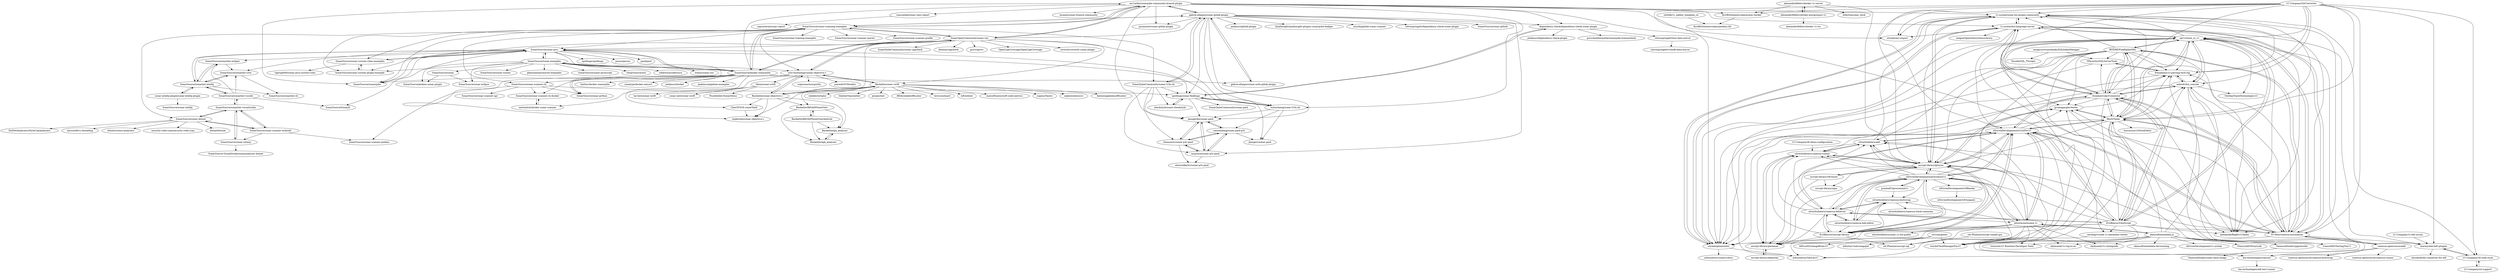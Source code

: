 digraph G {
"mc1arke/sonarqube-community-branch-plugin" -> "gabrie-allaigre/sonar-gitlab-plugin"
"mc1arke/sonarqube-community-branch-plugin" -> "javamachr/sonar-gitlab-plugin"
"mc1arke/sonarqube-community-branch-plugin" -> "SonarOpenCommunity/sonar-cxx"
"mc1arke/sonarqube-community-branch-plugin" -> "msanez/sonar-branch-community"
"mc1arke/sonarqube-community-branch-plugin" -> "dependency-check/dependency-check-sonar-plugin"
"mc1arke/sonarqube-community-branch-plugin" -> "cnescatlab/sonar-cnes-report"
"mc1arke/sonarqube-community-branch-plugin" -> "1c-syntax/sonar-bsl-plugin-community"
"mc1arke/sonarqube-community-branch-plugin" -> "SonarSource/sonarqube" ["e"=1]
"mc1arke/sonarqube-community-branch-plugin" -> "1c-syntax/bsl-language-server"
"mc1arke/sonarqube-community-branch-plugin" -> "otymko/acc-export"
"mc1arke/sonarqube-community-branch-plugin" -> "firstBitSemenovskaya/onec-docker"
"mc1arke/sonarqube-community-branch-plugin" -> "zerobig/vscode-1c-metadata-viewer"
"mc1arke/sonarqube-community-branch-plugin" -> "xuhuisheng/sonar-l10n-zh"
"mc1arke/sonarqube-community-branch-plugin" -> "jensgerdes/sonar-pmd"
"mc1arke/sonarqube-community-branch-plugin" -> "SonarSource/sonar-scanning-examples"
"SonarSource/sonar-dotnet" -> "SonarSource/sonar-scanner-msbuild"
"SonarSource/sonar-dotnet" -> "dotnet/roslyn-analyzers" ["e"=1]
"SonarSource/sonar-dotnet" -> "SonarSource/sonarlint-visualstudio"
"SonarSource/sonar-dotnet" -> "security-code-scan/security-code-scan" ["e"=1]
"SonarSource/sonar-dotnet" -> "dotnet/format" ["e"=1]
"SonarSource/sonar-dotnet" -> "DotNetAnalyzers/StyleCopAnalyzers" ["e"=1]
"SonarSource/sonar-dotnet" -> "microsoft/vs-threading" ["e"=1]
"SonarSource/sonar-java" -> "SonarSource/sonar-custom-rules-examples"
"SonarSource/sonar-java" -> "SonarSource/sonarqube" ["e"=1]
"SonarSource/sonar-java" -> "SonarSource/sonarlint-eclipse"
"SonarSource/sonar-java" -> "SonarSource/sonar-custom-plugin-example"
"SonarSource/sonar-java" -> "SonarSource/sonar-python"
"SonarSource/sonar-java" -> "SonarSource/sonarlint-core"
"SonarSource/sonar-java" -> "SonarSource/sonarlint-intellij"
"SonarSource/sonar-java" -> "spotbugs/sonar-findbugs"
"SonarSource/sonar-java" -> "SonarSource/sonar-examples"
"SonarSource/sonar-java" -> "spotbugs/spotbugs" ["e"=1]
"SonarSource/sonar-java" -> "SonarSource/SonarJS" ["e"=1]
"SonarSource/sonar-java" -> "jacoco/jacoco" ["e"=1]
"SonarSource/sonar-java" -> "xuhuisheng/sonar-l10n-zh"
"SonarSource/sonar-java" -> "pmd/pmd" ["e"=1]
"SonarSource/sonar-java" -> "SonarSource/docker-sonarqube"
"SonarSource/sonar-scanning-examples" -> "SonarSource/sonar-custom-plugin-example"
"SonarSource/sonar-scanning-examples" -> "SonarSource/docker-sonarqube"
"SonarSource/sonar-scanning-examples" -> "SonarSource/sonar-custom-rules-examples"
"SonarSource/sonar-scanning-examples" -> "SonarSource/sonar-java"
"SonarSource/sonar-scanning-examples" -> "SonarSource/sonarqube" ["e"=1]
"SonarSource/sonar-scanning-examples" -> "SonarQubeCommunity/sonar-l10n-zh"
"SonarSource/sonar-scanning-examples" -> "SonarSource/sonar-training-examples"
"SonarSource/sonar-scanning-examples" -> "SonarOpenCommunity/sonar-cxx"
"SonarSource/sonar-scanning-examples" -> "gabrie-allaigre/sonar-gitlab-plugin"
"SonarSource/sonar-scanning-examples" -> "mc1arke/sonarqube-community-branch-plugin"
"SonarSource/sonar-scanning-examples" -> "SonarSource/sonar-scanner-cli"
"SonarSource/sonar-scanning-examples" -> "octo-technology/sonar-objective-c"
"SonarSource/sonar-scanning-examples" -> "SonarSource/sonar-dotnet"
"SonarSource/sonar-scanning-examples" -> "SonarSource/sonar-scanner-maven"
"SonarSource/sonar-scanning-examples" -> "SonarSource/sonar-scanner-gradle"
"spotbugs/sonar-findbugs" -> "checkstyle/sonar-checkstyle"
"spotbugs/sonar-findbugs" -> "jborgers/sonar-pmd"
"spotbugs/sonar-findbugs" -> "jensgerdes/sonar-pmd"
"spotbugs/sonar-findbugs" -> "dependency-check/dependency-check-sonar-plugin"
"spotbugs/sonar-findbugs" -> "xuhuisheng/sonar-l10n-zh"
"spotbugs/sonar-findbugs" -> "SonarQubeCommunity/sonar-pmd"
"xuhuisheng/sonar-l10n-zh" -> "spotbugs/sonar-findbugs"
"xuhuisheng/sonar-l10n-zh" -> "caowenliang/sonar-pmd-p3c"
"xuhuisheng/sonar-l10n-zh" -> "jborgers/sonar-pmd"
"xuhuisheng/sonar-l10n-zh" -> "jensgerdes/sonar-pmd"
"Backelite/sonar-swift" -> "Backelite/sonar-objective-c"
"Backelite/sonar-swift" -> "octo-technology/sonar-objective-c"
"Backelite/sonar-swift" -> "sleekbyte/tailor" ["e"=1]
"Backelite/sonar-swift" -> "SlatherOrg/slather" ["e"=1]
"Backelite/sonar-swift" -> "mjdetullio/sonar-objective-c"
"Backelite/sonar-swift" -> "Backelite/BkVASPhoneView"
"Backelite/sonar-swift" -> "plu/pxctest" ["e"=1]
"Backelite/sonar-swift" -> "IBDecodable/IBLinter" ["e"=1]
"Backelite/sonar-swift" -> "terryyin/lizard" ["e"=1]
"Backelite/sonar-swift" -> "lyft/xiblint" ["e"=1]
"Backelite/sonar-swift" -> "matsoftware/swift-code-metrics" ["e"=1]
"Backelite/sonar-swift" -> "yopeso/Taylor" ["e"=1]
"Backelite/sonar-swift" -> "nakiostudio/xcov" ["e"=1]
"Backelite/sonar-swift" -> "kateinoigakukun/IBLinter" ["e"=1]
"SonarSource/docker-sonarqube" -> "SonarSource/sonarqube" ["e"=1]
"SonarSource/docker-sonarqube" -> "SonarSource/sonar-scanning-examples"
"SonarSource/docker-sonarqube" -> "harbur/docker-sonarqube"
"SonarSource/docker-sonarqube" -> "SonarSource/sonar-examples"
"SonarSource/docker-sonarqube" -> "SonarSource/sonar-scanner-cli"
"SonarSource/docker-sonarqube" -> "SonarSource/sonar-java"
"SonarSource/docker-sonarqube" -> "sonatype/docker-nexus3" ["e"=1]
"SonarSource/docker-sonarqube" -> "SonarSource/sonar-python"
"SonarSource/docker-sonarqube" -> "newtmitch/docker-sonar-scanner"
"SonarSource/docker-sonarqube" -> "jenkinsci/docker" ["e"=1]
"SonarSource/docker-sonarqube" -> "SonarOpenCommunity/sonar-cxx"
"SonarSource/docker-sonarqube" -> "jenkinsci/pipeline-examples" ["e"=1]
"SonarSource/docker-sonarqube" -> "SonarSource/sonar-scanner-cli-docker"
"SonarSource/docker-sonarqube" -> "mc1arke/sonarqube-community-branch-plugin"
"SonarSource/docker-sonarqube" -> "gabrie-allaigre/sonar-auth-gitlab-plugin"
"cpr1c/tools_ui_1c" -> "vbondarevsky/Connector"
"cpr1c/tools_ui_1c" -> "salexdv/bsl_console"
"cpr1c/tools_ui_1c" -> "otymko/phoenixbsl"
"cpr1c/tools_ui_1c" -> "BlizD/Tasks"
"cpr1c/tools_ui_1c" -> "Pr-Mex/vanessa-automation"
"cpr1c/tools_ui_1c" -> "Polyplastic/1c-parsing-tech-log"
"cpr1c/tools_ui_1c" -> "alexkmbk/RegEx1CAddin"
"cpr1c/tools_ui_1c" -> "1c-syntax/sonar-bsl-plugin-community"
"cpr1c/tools_ui_1c" -> "EvilBeaver/OneScript"
"cpr1c/tools_ui_1c" -> "1c-syntax/bsl-language-server"
"cpr1c/tools_ui_1c" -> "Oxotka/StackTechnologies1C"
"cpr1c/tools_ui_1c" -> "arkuznetsov/SerLib1C"
"cpr1c/tools_ui_1c" -> "marmyshev/edt-plugins"
"cpr1c/tools_ui_1c" -> "BITERP/PinkRabbitMQ"
"cpr1c/tools_ui_1c" -> "wizi4d/TaskManagerFor1C"
"SonarSource/sonar-custom-plugin-example" -> "SonarSource/sonar-custom-rules-examples"
"SonarSource/sonar-custom-rules-examples" -> "SonarSource/sonar-custom-plugin-example"
"SonarSource/sonar-custom-rules-examples" -> "tigerge000/sonar-java-custom-rules"
"SonarSource/sonar-custom-rules-examples" -> "SonarSource/sonar-java"
"stevespringett/nist-data-mirror" -> "stevespringett/vulndb-data-mirror"
"cnescatlab/sonar-cnes-report" -> "soprasteria/sonar-report"
"alexanderfefelov/docker-1c-server" -> "alexanderfefelov/docker-postgrespro-1c"
"alexanderfefelov/docker-1c-server" -> "Infactum/onec_dock"
"alexanderfefelov/docker-1c-server" -> "oscript-library/gitsync"
"alexanderfefelov/docker-1c-server" -> "firstBitSemenovskaya/onec-docker"
"octo-technology/sonar-objective-c" -> "Backelite/sonar-objective-c"
"octo-technology/sonar-objective-c" -> "Backelite/sonar-swift"
"octo-technology/sonar-objective-c" -> "mjdetullio/sonar-objective-c"
"octo-technology/sonar-objective-c" -> "supermarin/xcpretty" ["e"=1]
"octo-technology/sonar-objective-c" -> "Idean/sonar-swift"
"octo-technology/sonar-objective-c" -> "jonreid/OCMockito" ["e"=1]
"octo-technology/sonar-objective-c" -> "ChenTF/iOS-sonarShell"
"octo-technology/sonar-objective-c" -> "SonarOpenCommunity/sonar-cxx"
"oscript-library/packman" -> "oscript-library/deployka"
"oscript-library/packman" -> "silverbulleters/vanessa-runner"
"silverbulleters/vanessa-behavior" -> "silverbulleters/vanessa-bdd-editor"
"silverbulleters/vanessa-behavior" -> "silverbulleters/vanessa-bootstrap"
"silverbulleters/vanessa-behavior" -> "xDrivenDevelopment/precommit1c"
"silverbulleters/vanessa-behavior" -> "xDrivenDevelopment/xUnitFor1C"
"silverbulleters/vanessa-behavior" -> "EvilBeaver/oscript-library"
"silverbulleters/vanessa-behavior" -> "oscript-library/gitsync"
"silverbulleters/vanessa-behavior" -> "silverbulleters/vanessa-runner"
"silverbulleters/vanessa-behavior" -> "allustin/awesome-1c"
"silverbulleters/vanessa-behavior" -> "EvilBeaver/OneScript"
"silverbulleters/vanessa-behavior" -> "silverbulleters/add"
"silverbulleters/vanessa-behavior" -> "oscript-library/packman"
"SonarOpenCommunity/sonar-cxx" -> "SonarQubeCommunity/sonar-cppcheck"
"SonarOpenCommunity/sonar-cxx" -> "mc1arke/sonarqube-community-branch-plugin"
"SonarOpenCommunity/sonar-cxx" -> "octo-technology/sonar-objective-c"
"SonarOpenCommunity/sonar-cxx" -> "danmar/cppcheck" ["e"=1]
"SonarOpenCommunity/sonar-cxx" -> "gcovr/gcovr" ["e"=1]
"SonarOpenCommunity/sonar-cxx" -> "OpenCppCoverage/OpenCppCoverage" ["e"=1]
"SonarOpenCommunity/sonar-cxx" -> "SonarSource/sonarqube" ["e"=1]
"SonarOpenCommunity/sonar-cxx" -> "xuhuisheng/sonar-l10n-zh"
"SonarOpenCommunity/sonar-cxx" -> "SonarSource/sonar-scanning-examples"
"SonarOpenCommunity/sonar-cxx" -> "Backelite/sonar-swift"
"SonarOpenCommunity/sonar-cxx" -> "Backelite/sonar-objective-c"
"SonarOpenCommunity/sonar-cxx" -> "SonarSource/docker-sonarqube"
"SonarOpenCommunity/sonar-cxx" -> "gabrie-allaigre/sonar-gitlab-plugin"
"SonarOpenCommunity/sonar-cxx" -> "coverity/coverity-sonar-plugin"
"SonarOpenCommunity/sonar-cxx" -> "SonarSource/sonar-java"
"EvilBeaver/OneScript" -> "oscript-library/gitsync"
"EvilBeaver/OneScript" -> "cpr1c/tools_ui_1c"
"EvilBeaver/OneScript" -> "xDrivenDevelopment/xUnitFor1C"
"EvilBeaver/OneScript" -> "EvilBeaver/oscript-library"
"EvilBeaver/OneScript" -> "vbondarevsky/Connector"
"EvilBeaver/OneScript" -> "silverbulleters/vanessa-behavior"
"EvilBeaver/OneScript" -> "1c-syntax/bsl-language-server"
"EvilBeaver/OneScript" -> "BlizD/Tasks"
"EvilBeaver/OneScript" -> "zerobig/vscode-1c-metadata-viewer"
"EvilBeaver/OneScript" -> "otymko/phoenixbsl"
"EvilBeaver/OneScript" -> "xDrivenDevelopment/precommit1c"
"EvilBeaver/OneScript" -> "salexdv/bsl_console"
"EvilBeaver/OneScript" -> "alexkmbk/RegEx1CAddin"
"EvilBeaver/OneScript" -> "Pr-Mex/vanessa-automation"
"EvilBeaver/OneScript" -> "bia-technologies/yaxunit"
"EvilBeaver/oscript-library" -> "silverbulleters/vanessa-runner"
"EvilBeaver/oscript-library" -> "silverbulleters/vanessa-behavior"
"EvilBeaver/oscript-library" -> "ret-Phoenix/oscript-sql"
"EvilBeaver/oscript-library" -> "silverbulleters/vanessa-bootstrap"
"EvilBeaver/oscript-library" -> "xDrivenDevelopment/precommit1c"
"EvilBeaver/oscript-library" -> "oscript-library/packman"
"EvilBeaver/oscript-library" -> "xDrivenDevelopment/xUnitFor1C"
"EvilBeaver/oscript-library" -> "oscript-library/gitsync"
"silverbulleters/vanessa-bdd-editor" -> "silverbulleters/vanessa-behavior"
"silverbulleters/vanessa-bdd-editor" -> "silverbulleters/vanessa-bootstrap"
"silverbulleters/vanessa-bdd-editor" -> "xDrivenDevelopment/precommit1c"
"silverbulleters/vanessa-bdd-editor" -> "EvilBeaver/oscript-library"
"silverbulleters/vanessa-bootstrap" -> "silverbulleters/vanessa-behavior"
"silverbulleters/vanessa-bootstrap" -> "silverbulleters/vanessa-bdd-editor"
"silverbulleters/vanessa-bootstrap" -> "silverbulleters/vanessa-stack-commons"
"newtmitch/docker-sonar-scanner" -> "SonarSource/sonar-scanner-cli-docker"
"jensgerdes/sonar-pmd" -> "mrprince/sonar-p3c-pmd"
"jensgerdes/sonar-pmd" -> "caowenliang/sonar-pmd-p3c"
"jensgerdes/sonar-pmd" -> "rhinoceros/sonar-p3c-pmd"
"mrprince/sonar-p3c-pmd" -> "rhinoceros/sonar-p3c-pmd"
"mrprince/sonar-p3c-pmd" -> "caowenliang/sonar-pmd-p3c"
"mrprince/sonar-p3c-pmd" -> "jensgerdes/sonar-pmd"
"mrprince/sonar-p3c-pmd" -> "slowwalkerlcr/sonar-p3c-pmd"
"rhinoceros/sonar-p3c-pmd" -> "slowwalkerlcr/sonar-p3c-pmd"
"rhinoceros/sonar-p3c-pmd" -> "mrprince/sonar-p3c-pmd"
"rhinoceros/sonar-p3c-pmd" -> "caowenliang/sonar-pmd-p3c"
"rhinoceros/sonar-p3c-pmd" -> "jensgerdes/sonar-pmd"
"VanessaDockers/pgsteroids" -> "VanessaDockers/onec-base-image"
"covrom/gonec" -> "wizi4d/TaskManagerFor1C"
"covrom/gonec" -> "bf0rce/ExchangeRules1C"
"covrom/gonec" -> "arkuznetsov/SerLib1C"
"covrom/gonec" -> "infostart-hub/snegopat"
"vbondarevsky/Connector" -> "cpr1c/tools_ui_1c"
"vbondarevsky/Connector" -> "salexdv/bsl_console"
"vbondarevsky/Connector" -> "otymko/phoenixbsl"
"vbondarevsky/Connector" -> "BITERP/PinkRabbitMQ"
"vbondarevsky/Connector" -> "Pr-Mex/vanessa-automation"
"vbondarevsky/Connector" -> "BlizD/Tasks"
"vbondarevsky/Connector" -> "Polyplastic/1c-parsing-tech-log"
"vbondarevsky/Connector" -> "alexkmbk/RegEx1CAddin"
"vbondarevsky/Connector" -> "1c-syntax/bsl-language-server"
"vbondarevsky/Connector" -> "grumagargler/tester"
"vbondarevsky/Connector" -> "wizi4d/TaskManagerFor1C"
"vbondarevsky/Connector" -> "1c-syntax/sonar-bsl-plugin-community"
"vbondarevsky/Connector" -> "YPermitin/SQLServerTools"
"vbondarevsky/Connector" -> "xDrivenDevelopment/xUnitFor1C"
"vbondarevsky/Connector" -> "EvilBeaver/OneScript"
"SonarSource/sonarlint-visualstudio" -> "SonarSource/sonarlint-vscode"
"SonarSource/sonarlint-visualstudio" -> "SonarSource/sonar-csharp"
"SonarSource/sonarlint-visualstudio" -> "SonarSource/sonar-scanner-msbuild"
"SonarSource/sonarlint-visualstudio" -> "SonarSource/sonar-dotnet"
"1C-Company/dt-demo-configuration" -> "silverbulleters/vanessa-runner"
"YPermitin/SQLServerTools" -> "Polyplastic/1c-parsing-tech-log"
"YPermitin/SQLServerTools" -> "otymko/phoenixbsl"
"BlizD/Tasks" -> "cpr1c/tools_ui_1c"
"BlizD/Tasks" -> "vbondarevsky/Connector"
"BlizD/Tasks" -> "wizi4d/TaskManagerFor1C"
"BlizD/Tasks" -> "grumagargler/tester"
"BlizD/Tasks" -> "Polyplastic/1c-parsing-tech-log"
"BlizD/Tasks" -> "BITERP/PinkRabbitMQ"
"BlizD/Tasks" -> "Pr-Mex/vanessa-automation"
"BlizD/Tasks" -> "otymko/phoenixbsl"
"BlizD/Tasks" -> "alexkmbk/RegEx1CAddin"
"BlizD/Tasks" -> "salexdv/bsl_console"
"BlizD/Tasks" -> "oscript-library/gitsync"
"BlizD/Tasks" -> "xDrivenDevelopment/xUnitFor1C"
"BlizD/Tasks" -> "EvilBeaver/OneScript"
"BlizD/Tasks" -> "huxuxuya/1cFormEditor"
"BlizD/Tasks" -> "1c-syntax/sonar-bsl-plugin-community"
"Pr-Mex/vanessa-automation" -> "cpr1c/tools_ui_1c"
"Pr-Mex/vanessa-automation" -> "vbondarevsky/Connector"
"Pr-Mex/vanessa-automation" -> "1c-syntax/bsl-language-server"
"Pr-Mex/vanessa-automation" -> "oscript-library/gitsync"
"Pr-Mex/vanessa-automation" -> "otymko/phoenixbsl"
"Pr-Mex/vanessa-automation" -> "1c-syntax/sonar-bsl-plugin-community"
"Pr-Mex/vanessa-automation" -> "salexdv/bsl_console"
"Pr-Mex/vanessa-automation" -> "silverbulleters/add"
"Pr-Mex/vanessa-automation" -> "Polyplastic/1c-parsing-tech-log"
"Pr-Mex/vanessa-automation" -> "BITERP/PinkRabbitMQ"
"Pr-Mex/vanessa-automation" -> "BlizD/Tasks"
"Pr-Mex/vanessa-automation" -> "xDrivenDevelopment/xUnitFor1C"
"Pr-Mex/vanessa-automation" -> "marmyshev/edt-plugins"
"Pr-Mex/vanessa-automation" -> "grumagargler/tester"
"Pr-Mex/vanessa-automation" -> "vanessa-opensource/add"
"1C-Company/1c-edt-issues" -> "marmyshev/edt-plugins"
"allustin/awesome-1c" -> "silverbulleters/vanessa-runner"
"allustin/awesome-1c" -> "tormozit/1C-Runtime-Developer-Tools"
"allustin/awesome-1c" -> "xDrivenDevelopment/xUnitFor1C"
"allustin/awesome-1c" -> "ret-Phoenix/oscript-sql"
"allustin/awesome-1c" -> "wizi4d/TaskManagerFor1C"
"allustin/awesome-1c" -> "skyksandr/1c-log-to-es"
"allustin/awesome-1c" -> "EvilBeaver/oscript-library"
"allustin/awesome-1c" -> "skyksandr/1c-styleguide"
"allustin/awesome-1c" -> "oscript-library/gitsync"
"allustin/awesome-1c" -> "silverbulleters/sonar-1c-bsl-public"
"allustin/awesome-1c" -> "oscript-library/packman"
"allustin/awesome-1c" -> "silverbulleters/add"
"allustin/awesome-1c" -> "oknosoft/metadata.js"
"allustin/awesome-1c" -> "silverbulleters/vanessa-bootstrap"
"allustin/awesome-1c" -> "xDrivenDevelopment/precommit1c"
"silverbulleters/vanessa-runner" -> "oscript-library/packman"
"silverbulleters/vanessa-runner" -> "silverbulleters/add"
"silverbulleters/vanessa-runner" -> "oscript-library/gitsync"
"gabrie-allaigre/sonar-gitlab-plugin" -> "gabrie-allaigre/sonar-auth-gitlab-plugin"
"gabrie-allaigre/sonar-gitlab-plugin" -> "mc1arke/sonarqube-community-branch-plugin"
"gabrie-allaigre/sonar-gitlab-plugin" -> "javamachr/sonar-gitlab-plugin"
"gabrie-allaigre/sonar-gitlab-plugin" -> "SonarQubeCommunity/sonar-l10n-zh"
"gabrie-allaigre/sonar-gitlab-plugin" -> "jenkinsci/gitlab-plugin" ["e"=1]
"gabrie-allaigre/sonar-gitlab-plugin" -> "mrprince/sonar-p3c-pmd"
"gabrie-allaigre/sonar-gitlab-plugin" -> "QualInsight/qualinsight-plugins-sonarqube-badges"
"gabrie-allaigre/sonar-gitlab-plugin" -> "jensgerdes/sonar-pmd"
"gabrie-allaigre/sonar-gitlab-plugin" -> "ciricihq/gitlab-sonar-scanner"
"gabrie-allaigre/sonar-gitlab-plugin" -> "spotbugs/sonar-findbugs"
"gabrie-allaigre/sonar-gitlab-plugin" -> "dependency-check/dependency-check-sonar-plugin"
"gabrie-allaigre/sonar-gitlab-plugin" -> "xuhuisheng/sonar-l10n-zh"
"gabrie-allaigre/sonar-gitlab-plugin" -> "SonarSource/sonar-scanning-examples"
"gabrie-allaigre/sonar-gitlab-plugin" -> "stevespringett/dependency-check-sonar-plugin"
"gabrie-allaigre/sonar-gitlab-plugin" -> "SonarSource/sonar-github"
"pumbaEO/precommit1c" -> "silverbulleters/vanessa-bootstrap"
"pumbaEO/precommit1c" -> "xDrivenDevelopment/precommit1c"
"xDrivenDevelopment/precommit1c" -> "xDrivenDevelopment/xUnitFor1C"
"xDrivenDevelopment/precommit1c" -> "silverbulleters/vanessa-behavior"
"xDrivenDevelopment/precommit1c" -> "oscript-library/gitsync"
"xDrivenDevelopment/precommit1c" -> "silverbulleters/vanessa-bdd-editor"
"xDrivenDevelopment/precommit1c" -> "EvilBeaver/oscript-library"
"xDrivenDevelopment/precommit1c" -> "silverbulleters/vanessa-bootstrap"
"xDrivenDevelopment/precommit1c" -> "silverbulleters/vanessa-runner"
"xDrivenDevelopment/precommit1c" -> "pumbaEO/precommit1c"
"xDrivenDevelopment/precommit1c" -> "silverbulleters/add"
"xDrivenDevelopment/precommit1c" -> "grumagargler/tester"
"xDrivenDevelopment/precommit1c" -> "allustin/awesome-1c"
"xDrivenDevelopment/precommit1c" -> "xDrivenDevelopment/v8Reader"
"xDrivenDevelopment/precommit1c" -> "oscript-library/packman"
"xDrivenDevelopment/precommit1c" -> "wizi4d/TaskManagerFor1C"
"1c-syntax/sonar-bsl-plugin-community" -> "1c-syntax/bsl-language-server"
"1c-syntax/sonar-bsl-plugin-community" -> "otymko/phoenixbsl"
"1c-syntax/sonar-bsl-plugin-community" -> "otymko/acc-export"
"1c-syntax/sonar-bsl-plugin-community" -> "oscript-library/gitsync"
"1c-syntax/sonar-bsl-plugin-community" -> "alexkmbk/RegEx1CAddin"
"1c-syntax/sonar-bsl-plugin-community" -> "Polyplastic/1c-parsing-tech-log"
"1c-syntax/sonar-bsl-plugin-community" -> "1C-Company/v8-code-style"
"firstBitSemenovskaya/onec-docker" -> "firstBitSemenovskaya/jenkins-lib"
"otymko/phoenixbsl" -> "arkuznetsov/some1cdocs"
"otymko/phoenixbsl" -> "1c-syntax/bsl-language-server"
"otymko/phoenixbsl" -> "1c-syntax/sonar-bsl-plugin-community"
"otymko/phoenixbsl" -> "arkuznetsov/SerLib1C"
"zerobig/vscode-1c-metadata-viewer" -> "bia-technologies/yaxunit"
"BITERP/PinkRabbitMQ" -> "vbondarevsky/Connector"
"BITERP/PinkRabbitMQ" -> "alexkmbk/RegEx1CAddin"
"BITERP/PinkRabbitMQ" -> "arkuznetsov/SerLib1C"
"BITERP/PinkRabbitMQ" -> "Polyplastic/1c-parsing-tech-log"
"BITERP/PinkRabbitMQ" -> "otymko/phoenixbsl"
"BITERP/PinkRabbitMQ" -> "Pr-Mex/vanessa-automation"
"BITERP/PinkRabbitMQ" -> "1c-syntax/sonar-bsl-plugin-community"
"BITERP/PinkRabbitMQ" -> "wizi4d/TaskManagerFor1C"
"BITERP/PinkRabbitMQ" -> "YPermitin/SQLServerTools"
"BITERP/PinkRabbitMQ" -> "oscript-library/gitsync"
"BITERP/PinkRabbitMQ" -> "BlizD/Tasks"
"BITERP/PinkRabbitMQ" -> "silverbulleters/add"
"BITERP/PinkRabbitMQ" -> "cpr1c/tools_ui_1c"
"BITERP/PinkRabbitMQ" -> "salexdv/bsl_console"
"BITERP/PinkRabbitMQ" -> "grumagargler/tester"
"Polyplastic/1c-parsing-tech-log" -> "YPermitin/SQLServerTools"
"Polyplastic/1c-parsing-tech-log" -> "salexdv/bsl_console"
"Polyplastic/1c-parsing-tech-log" -> "otymko/phoenixbsl"
"oscript-library/gitsync" -> "silverbulleters/vanessa-runner"
"oscript-library/gitsync" -> "xDrivenDevelopment/precommit1c"
"oscript-library/gitsync" -> "oscript-library/v8runner"
"oscript-library/gitsync" -> "silverbulleters/add"
"oscript-library/gitsync" -> "oscript-library/packman"
"oscript-library/gitsync" -> "xDrivenDevelopment/xUnitFor1C"
"oscript-library/gitsync" -> "1c-syntax/sonar-bsl-plugin-community"
"oscript-library/gitsync" -> "grumagargler/tester"
"oscript-library/gitsync" -> "EvilBeaver/oscript-library"
"oscript-library/gitsync" -> "oscript-library/opm"
"xDrivenDevelopment/xUnitFor1C" -> "xDrivenDevelopment/precommit1c"
"xDrivenDevelopment/xUnitFor1C" -> "oscript-library/gitsync"
"xDrivenDevelopment/xUnitFor1C" -> "silverbulleters/vanessa-behavior"
"xDrivenDevelopment/xUnitFor1C" -> "allustin/awesome-1c"
"xDrivenDevelopment/xUnitFor1C" -> "EvilBeaver/oscript-library"
"xDrivenDevelopment/xUnitFor1C" -> "silverbulleters/add"
"xDrivenDevelopment/xUnitFor1C" -> "silverbulleters/vanessa-runner"
"xDrivenDevelopment/xUnitFor1C" -> "wizi4d/TaskManagerFor1C"
"xDrivenDevelopment/xUnitFor1C" -> "EvilBeaver/OneScript"
"xDrivenDevelopment/xUnitFor1C" -> "vbondarevsky/Connector"
"xDrivenDevelopment/xUnitFor1C" -> "Pr-Mex/vanessa-automation"
"xDrivenDevelopment/xUnitFor1C" -> "grumagargler/tester"
"xDrivenDevelopment/xUnitFor1C" -> "BlizD/Tasks"
"xDrivenDevelopment/xUnitFor1C" -> "ivanov660/TestingTool-3"
"xDrivenDevelopment/xUnitFor1C" -> "cpr1c/tools_ui_1c"
"vanessa-opensource/add" -> "vanessa-opensource/vanessa-runner"
"vanessa-opensource/add" -> "vanessa-opensource/vanessa-bootstrap"
"vanessa-opensource/add" -> "bia-technologies/yaxunit"
"vanessa-opensource/add" -> "Pr-Mex/vanessa-automation"
"sergeysyrovatchenko/SQLIndexManager" -> "Tavalik/SQL_TScripts"
"sergeysyrovatchenko/SQLIndexManager" -> "YPermitin/SQLServerTools"
"1C-Company/GitConverter" -> "oscript-library/gitsync"
"1C-Company/GitConverter" -> "1c-syntax/sonar-bsl-plugin-community"
"1C-Company/GitConverter" -> "vbondarevsky/Connector"
"1C-Company/GitConverter" -> "xDrivenDevelopment/xUnitFor1C"
"1C-Company/GitConverter" -> "otymko/phoenixbsl"
"1C-Company/GitConverter" -> "1C-Company/v8-code-style"
"1C-Company/GitConverter" -> "grumagargler/tester"
"1C-Company/GitConverter" -> "salexdv/bsl_console"
"1C-Company/GitConverter" -> "Pr-Mex/vanessa-automation"
"1C-Company/GitConverter" -> "BlizD/Tasks"
"1C-Company/GitConverter" -> "Polyplastic/1c-parsing-tech-log"
"1C-Company/GitConverter" -> "cpr1c/tools_ui_1c"
"1C-Company/GitConverter" -> "marmyshev/edt-plugins"
"1C-Company/GitConverter" -> "otymko/acc-export"
"1C-Company/GitConverter" -> "firstBitSemenovskaya/onec-docker"
"1C-Company/v8-code-style" -> "marmyshev/edt-plugins"
"1C-Company/v8-code-style" -> "1C-Company/ssl-support"
"1c-syntax/bsl-language-server" -> "1c-syntax/sonar-bsl-plugin-community"
"1c-syntax/bsl-language-server" -> "otymko/phoenixbsl"
"1c-syntax/bsl-language-server" -> "Pr-Mex/vanessa-automation"
"1c-syntax/bsl-language-server" -> "oscript-library/gitsync"
"1c-syntax/bsl-language-server" -> "vbondarevsky/Connector"
"1c-syntax/bsl-language-server" -> "alexkmbk/RegEx1CAddin"
"1c-syntax/bsl-language-server" -> "cpr1c/tools_ui_1c"
"1c-syntax/bsl-language-server" -> "otymko/acc-export"
"1c-syntax/bsl-language-server" -> "zeegin/OpenSubsystemsLibrary" ["e"=1]
"1c-syntax/bsl-language-server" -> "marmyshev/edt-plugins"
"marmyshev/edt-plugins" -> "1C-Company/v8-code-style"
"marmyshev/edt-plugins" -> "otymko/bslls-connector-for-edt"
"oscript-library/v8runner" -> "oscript-library/packman"
"oscript-library/v8runner" -> "oscript-library/opm"
"oscript-library/v8runner" -> "oscript-library/gitsync"
"SonarQubeCommunity/sonar-l10n-zh" -> "gabrie-allaigre/sonar-gitlab-plugin"
"SonarQubeCommunity/sonar-l10n-zh" -> "jensgerdes/sonar-pmd"
"SonarQubeCommunity/sonar-l10n-zh" -> "checkstyle/sonar-checkstyle"
"SonarQubeCommunity/sonar-l10n-zh" -> "spotbugs/sonar-findbugs"
"SonarQubeCommunity/sonar-l10n-zh" -> "rhinoceros/sonar-p3c-pmd"
"SonarQubeCommunity/sonar-l10n-zh" -> "mrprince/sonar-p3c-pmd"
"SonarSource/sonarlint-vscode" -> "SonarSource/sonarlint-visualstudio"
"SonarSource/sonarlint-vscode" -> "SonarSource/sonarlint-core"
"SonarSource/sonarlint-vscode" -> "SonarSource/sonarlint-eclipse"
"SonarSource/sonarlint-vscode" -> "SonarSource/sonarlint-intellij"
"SonarSource/sonarlint-vscode" -> "SonarSource/SonarJS" ["e"=1]
"silverbulleters/add" -> "silverbulleters/vanessa-runner"
"silverbulleters/add" -> "oscript-library/gitsync"
"silverbulleters/add" -> "xDrivenDevelopment/xUnitFor1C"
"silverbulleters/add" -> "oscript-library/packman"
"silverbulleters/add" -> "1c-syntax/sonar-bsl-plugin-community"
"SonarSource/sonar-examples" -> "SonarSource/jenkins-sonar-plugin"
"SonarSource/sonar-examples" -> "SonarSource/sonar-java"
"SonarSource/sonar-examples" -> "SonarSource/sonar-javascript"
"SonarSource/sonar-examples" -> "SonarSource/docker-sonarqube"
"SonarSource/sonar-examples" -> "SonarSource/sonar"
"SonarSource/sonar-examples" -> "SonarSource/sslr"
"SonarSource/sonar-examples" -> "cobertura/cobertura" ["e"=1]
"SonarSource/sonar-examples" -> "wenns/sonar-cxx"
"SonarSource/sonar-examples" -> "SonarSource/sonar-custom-plugin-example"
"SonarSource/sonar-examples" -> "octo-technology/sonar-objective-c"
"SonarSource/sonar-examples" -> "SonarSource/sonar-runner"
"SonarSource/sonar-examples" -> "SonarSource/sonar-eclipse"
"SonarSource/sonar-examples" -> "pkainulainen/maven-examples" ["e"=1]
"Idean/sonar-swift" -> "Pmobiledev/SonarDemo"
"Idean/sonar-swift" -> "tal-tech/sonar-swift"
"Idean/sonar-swift" -> "sonar-next/sonar-swift"
"ChenTF/iOS-sonarShell" -> "mjdetullio/sonar-objective-c"
"caowenliang/sonar-pmd-p3c" -> "mrprince/sonar-p3c-pmd"
"caowenliang/sonar-pmd-p3c" -> "jensgerdes/sonar-pmd"
"caowenliang/sonar-pmd-p3c" -> "rhinoceros/sonar-p3c-pmd"
"caowenliang/sonar-pmd-p3c" -> "jborgers/sonar-pmd"
"slothfk/1c_zabbix_template_ce" -> "firstBitSemenovskaya/jenkins-lib"
"bia-technologies/yaxunit" -> "bia-technologies/edt-test-runner"
"salexdv/bsl_console" -> "arkuznetsov/SerLib1C"
"salexdv/bsl_console" -> "otymko/phoenixbsl"
"salexdv/bsl_console" -> "cpr1c/tools_ui_1c"
"salexdv/bsl_console" -> "Polyplastic/1c-parsing-tech-log"
"salexdv/bsl_console" -> "vbondarevsky/Connector"
"salexdv/bsl_console" -> "Oxotka/StackTechnologies1C"
"salexdv/bsl_console" -> "alexkmbk/RegEx1CAddin"
"salexdv/bsl_console" -> "bia-technologies/yaxunit"
"SonarSource/sonar-scanner-cli" -> "SonarSource/sonar-scanner-api"
"SonarSource/sonar-scanner-cli" -> "SonarSource/sonar-python"
"SonarSource/sonar-scanner-cli" -> "SonarSource/sonar-scanner-jenkins"
"SonarSource/sonar-scanner-cli" -> "SonarSource/sonar-scanner-cli-docker"
"SonarSource/sonar-scanner-cli" -> "spotbugs/sonar-findbugs"
"SonarSource/sonarlint-intellij" -> "sonar-intellij-plugin/sonar-intellij-plugin"
"SonarSource/sonarlint-intellij" -> "SonarSource/sonarlint-core"
"SonarSource/sonarlint-intellij" -> "SonarSource/sonarlint-eclipse"
"SonarSource/sonarlint-intellij" -> "SonarSource/sonarlint-vscode"
"SonarSource/sonarlint-intellij" -> "SonarSource/sonar-java"
"SonarSource/sonarlint-intellij" -> "SonarSource/sonarlint-cli"
"sonar-intellij-plugin/sonar-intellij-plugin" -> "SonarSource/sonarlint-intellij"
"sonar-intellij-plugin/sonar-intellij-plugin" -> "SonarSource/sonar-intellij"
"oknosoft/metadata.js" -> "wizi4d/TaskManagerFor1C"
"oknosoft/metadata.js" -> "allustin/awesome-1c"
"oknosoft/metadata.js" -> "grumagargler/tester"
"oknosoft/metadata.js" -> "oknosoft/metadata-devtraining"
"oknosoft/metadata.js" -> "skyksandr/1c-log-to-es"
"oknosoft/metadata.js" -> "ivanov660/TestingTool-3"
"oknosoft/metadata.js" -> "VanessaDockers/pgsteroids"
"oknosoft/metadata.js" -> "tormozit/1C-Runtime-Developer-Tools"
"oknosoft/metadata.js" -> "Polyplastic/1c-parsing-tech-log"
"oknosoft/metadata.js" -> "xDrivenDevelopment/1c-syntax"
"oknosoft/metadata.js" -> "FoxyLinkIO/FoxyLink"
"oknosoft/metadata.js" -> "skyksandr/1c-styleguide"
"ret-Phoenix/oscript-simple-gui" -> "ret-Phoenix/oscript-sql"
"Backelite/sonar-objective-c" -> "Backelite/sonar-swift"
"Backelite/sonar-objective-c" -> "octo-technology/sonar-objective-c"
"Backelite/sonar-objective-c" -> "ChenTF/iOS-sonarShell"
"Backelite/sonar-objective-c" -> "mjdetullio/sonar-objective-c"
"Backelite/sonar-objective-c" -> "Backelite/ipa_analyzer"
"Backelite/sonar-objective-c" -> "Backelite/BkVASPhoneView"
"SonarSource/sonar-scanner-msbuild" -> "SonarSource/sonar-dotnet"
"SonarSource/sonar-scanner-msbuild" -> "SonarSource/sonarlint-visualstudio"
"SonarSource/sonar-scanner-msbuild" -> "SonarSource/sonar-csharp"
"SonarSource/sonar-scanner-msbuild" -> "SonarSource/sonar-scanner-jenkins"
"SonarSource/sonarlint-core" -> "SonarSource/sonarlint-cli"
"SonarSource/sonarlint-core" -> "SonarSource/sonarlint-intellij"
"SonarSource/sonar-csharp" -> "SonarSource-VisualStudio/sonaranalyzer-dotnet"
"SonarSource/sonar-csharp" -> "SonarSource/sonarlint-visualstudio"
"xDrivenDevelopment/v8Reader" -> "xDrivenDevelopment/v83unpack"
"grumagargler/tester" -> "Polyplastic/1c-parsing-tech-log"
"grumagargler/tester" -> "oscript-library/gitsync"
"grumagargler/tester" -> "ivanov660/TestingTool-3"
"grumagargler/tester" -> "BlizD/Tasks"
"oscript-library/deployka" -> "oscript-library/packman"
"dependency-check/dependency-check-sonar-plugin" -> "spotbugs/sonar-findbugs"
"dependency-check/dependency-check-sonar-plugin" -> "jenkinsci/dependency-check-plugin"
"dependency-check/dependency-check-sonar-plugin" -> "stevespringett/nist-data-mirror"
"dependency-check/dependency-check-sonar-plugin" -> "porscheinformatik/sonarqube-licensecheck"
"SonarSource/sonar-scanner-cli-docker" -> "newtmitch/docker-sonar-scanner"
"SonarSource/sonarlint-eclipse" -> "SonarSource/sonarlint-intellij"
"SonarSource/sonarlint-eclipse" -> "SonarSource/sonarlint-core"
"1C-Company/ssl-support" -> "1C-Company/v8-code-style"
"alexanderfefelov/docker-postgrespro-1c" -> "alexanderfefelov/docker-1c-server"
"alexanderfefelov/docker-postgrespro-1c" -> "alexanderfefelov/docker-1c-ws"
"checkstyle/sonar-checkstyle" -> "spotbugs/sonar-findbugs"
"gabrie-allaigre/sonar-auth-gitlab-plugin" -> "gabrie-allaigre/sonar-gitlab-plugin"
"SonarSource/sonar" -> "SonarSource/jenkins-sonar-plugin"
"SonarSource/sonar" -> "SonarSource/sonar-eclipse"
"Backelite/BkVASPhoneViewAndroid" -> "Backelite/BkVASPhoneView"
"Backelite/BkVASPhoneViewAndroid" -> "Backelite/ipa_analyzer"
"Backelite/BkVASPhoneViewAndroid" -> "Backelite/apk_analyzer"
"Backelite/BkVASPhoneView" -> "Backelite/ipa_analyzer"
"Backelite/BkVASPhoneView" -> "Backelite/apk_analyzer"
"Backelite/BkVASPhoneView" -> "Backelite/BkVASPhoneViewAndroid"
"Backelite/apk_analyzer" -> "Backelite/ipa_analyzer"
"Backelite/ipa_analyzer" -> "Backelite/apk_analyzer"
"mc1arke/sonarqube-community-branch-plugin" ["l"="8.126,22.094"]
"gabrie-allaigre/sonar-gitlab-plugin" ["l"="8.136,22.034"]
"javamachr/sonar-gitlab-plugin" ["l"="8.158,22.084"]
"SonarOpenCommunity/sonar-cxx" ["l"="8.044,22.049"]
"msanez/sonar-branch-community" ["l"="8.135,22.128"]
"dependency-check/dependency-check-sonar-plugin" ["l"="8.179,21.999"]
"cnescatlab/sonar-cnes-report" ["l"="8.092,22.135"]
"1c-syntax/sonar-bsl-plugin-community" ["l"="8.222,22.214"]
"SonarSource/sonarqube" ["l"="9.344,21.682"]
"1c-syntax/bsl-language-server" ["l"="8.203,22.21"]
"otymko/acc-export" ["l"="8.191,22.174"]
"firstBitSemenovskaya/onec-docker" ["l"="8.14,22.189"]
"zerobig/vscode-1c-metadata-viewer" ["l"="8.16,22.193"]
"xuhuisheng/sonar-l10n-zh" ["l"="8.107,22.042"]
"jensgerdes/sonar-pmd" ["l"="8.146,22.049"]
"SonarSource/sonar-scanning-examples" ["l"="8.071,22.006"]
"SonarSource/sonar-dotnet" ["l"="8.111,21.921"]
"SonarSource/sonar-scanner-msbuild" ["l"="8.124,21.892"]
"dotnet/roslyn-analyzers" ["l"="25.346,18.035"]
"SonarSource/sonarlint-visualstudio" ["l"="8.135,21.918"]
"security-code-scan/security-code-scan" ["l"="-8.025,-44.189"]
"dotnet/format" ["l"="25.334,17.922"]
"DotNetAnalyzers/StyleCopAnalyzers" ["l"="25.429,18.011"]
"microsoft/vs-threading" ["l"="25.227,17.926"]
"SonarSource/sonar-java" ["l"="8.037,22.004"]
"SonarSource/sonar-custom-rules-examples" ["l"="8.013,21.973"]
"SonarSource/sonarlint-eclipse" ["l"="8.057,22.021"]
"SonarSource/sonar-custom-plugin-example" ["l"="8.008,21.993"]
"SonarSource/sonar-python" ["l"="8.057,21.956"]
"SonarSource/sonarlint-core" ["l"="8.085,22.021"]
"SonarSource/sonarlint-intellij" ["l"="8.071,22.037"]
"spotbugs/sonar-findbugs" ["l"="8.128,22.003"]
"SonarSource/sonar-examples" ["l"="7.974,21.983"]
"spotbugs/spotbugs" ["l"="9.142,21.556"]
"SonarSource/SonarJS" ["l"="29.433,-28.678"]
"jacoco/jacoco" ["l"="9.226,21.541"]
"pmd/pmd" ["l"="9.191,21.657"]
"SonarSource/docker-sonarqube" ["l"="8.047,21.981"]
"SonarQubeCommunity/sonar-l10n-zh" ["l"="8.15,22.016"]
"SonarSource/sonar-training-examples" ["l"="8.032,22.027"]
"SonarSource/sonar-scanner-cli" ["l"="8.081,21.945"]
"octo-technology/sonar-objective-c" ["l"="7.985,22.047"]
"SonarSource/sonar-scanner-maven" ["l"="8.011,22.021"]
"SonarSource/sonar-scanner-gradle" ["l"="8.035,21.954"]
"checkstyle/sonar-checkstyle" ["l"="8.152,21.983"]
"jborgers/sonar-pmd" ["l"="8.124,22.049"]
"SonarQubeCommunity/sonar-pmd" ["l"="8.14,21.966"]
"caowenliang/sonar-pmd-p3c" ["l"="8.146,22.063"]
"Backelite/sonar-swift" ["l"="7.96,22.059"]
"Backelite/sonar-objective-c" ["l"="7.982,22.074"]
"sleekbyte/tailor" ["l"="-49.278,2.144"]
"SlatherOrg/slather" ["l"="-49.201,2.121"]
"mjdetullio/sonar-objective-c" ["l"="7.964,22.076"]
"Backelite/BkVASPhoneView" ["l"="7.95,22.085"]
"plu/pxctest" ["l"="-51.745,4.628"]
"IBDecodable/IBLinter" ["l"="-51.756,4.92"]
"terryyin/lizard" ["l"="-11.747,21.703"]
"lyft/xiblint" ["l"="-51.647,4.9"]
"matsoftware/swift-code-metrics" ["l"="-49.159,2.177"]
"yopeso/Taylor" ["l"="-49.351,2.189"]
"nakiostudio/xcov" ["l"="-49.228,2.184"]
"kateinoigakukun/IBLinter" ["l"="-51.638,4.824"]
"harbur/docker-sonarqube" ["l"="8.011,21.942"]
"sonatype/docker-nexus3" ["l"="-12.038,-2.919"]
"newtmitch/docker-sonar-scanner" ["l"="8.031,21.923"]
"jenkinsci/docker" ["l"="-12.148,-3.013"]
"jenkinsci/pipeline-examples" ["l"="-12.22,-3.045"]
"SonarSource/sonar-scanner-cli-docker" ["l"="8.051,21.928"]
"gabrie-allaigre/sonar-auth-gitlab-plugin" ["l"="8.107,22.007"]
"cpr1c/tools_ui_1c" ["l"="8.206,22.241"]
"vbondarevsky/Connector" ["l"="8.225,22.239"]
"salexdv/bsl_console" ["l"="8.195,22.25"]
"otymko/phoenixbsl" ["l"="8.214,22.226"]
"BlizD/Tasks" ["l"="8.225,22.262"]
"Pr-Mex/vanessa-automation" ["l"="8.235,22.25"]
"Polyplastic/1c-parsing-tech-log" ["l"="8.249,22.239"]
"alexkmbk/RegEx1CAddin" ["l"="8.191,22.231"]
"EvilBeaver/OneScript" ["l"="8.206,22.267"]
"Oxotka/StackTechnologies1C" ["l"="8.162,22.262"]
"arkuznetsov/SerLib1C" ["l"="8.182,22.267"]
"marmyshev/edt-plugins" ["l"="8.243,22.197"]
"BITERP/PinkRabbitMQ" ["l"="8.221,22.252"]
"wizi4d/TaskManagerFor1C" ["l"="8.222,22.289"]
"tigerge000/sonar-java-custom-rules" ["l"="7.984,21.93"]
"stevespringett/nist-data-mirror" ["l"="8.239,21.962"]
"stevespringett/vulndb-data-mirror" ["l"="8.265,21.946"]
"soprasteria/sonar-report" ["l"="8.069,22.156"]
"alexanderfefelov/docker-1c-server" ["l"="8.138,22.251"]
"alexanderfefelov/docker-postgrespro-1c" ["l"="8.116,22.27"]
"Infactum/onec_dock" ["l"="8.099,22.257"]
"oscript-library/gitsync" ["l"="8.243,22.27"]
"supermarin/xcpretty" ["l"="-51.337,-0.558"]
"Idean/sonar-swift" ["l"="7.898,22.061"]
"jonreid/OCMockito" ["l"="-51.365,-0.669"]
"ChenTF/iOS-sonarShell" ["l"="7.974,22.09"]
"oscript-library/packman" ["l"="8.273,22.302"]
"oscript-library/deployka" ["l"="8.289,22.329"]
"silverbulleters/vanessa-runner" ["l"="8.258,22.303"]
"silverbulleters/vanessa-behavior" ["l"="8.227,22.312"]
"silverbulleters/vanessa-bdd-editor" ["l"="8.223,22.338"]
"silverbulleters/vanessa-bootstrap" ["l"="8.245,22.336"]
"xDrivenDevelopment/precommit1c" ["l"="8.246,22.315"]
"xDrivenDevelopment/xUnitFor1C" ["l"="8.238,22.282"]
"EvilBeaver/oscript-library" ["l"="8.241,22.304"]
"allustin/awesome-1c" ["l"="8.27,22.314"]
"silverbulleters/add" ["l"="8.255,22.283"]
"SonarQubeCommunity/sonar-cppcheck" ["l"="8.021,22.065"]
"danmar/cppcheck" ["l"="-11.831,21.855"]
"gcovr/gcovr" ["l"="-11.963,20.739"]
"OpenCppCoverage/OpenCppCoverage" ["l"="-12.016,20.721"]
"coverity/coverity-sonar-plugin" ["l"="8.024,22.083"]
"bia-technologies/yaxunit" ["l"="8.166,22.241"]
"ret-Phoenix/oscript-sql" ["l"="8.245,22.354"]
"silverbulleters/vanessa-stack-commons" ["l"="8.261,22.371"]
"mrprince/sonar-p3c-pmd" ["l"="8.167,22.045"]
"rhinoceros/sonar-p3c-pmd" ["l"="8.167,22.059"]
"slowwalkerlcr/sonar-p3c-pmd" ["l"="8.186,22.063"]
"VanessaDockers/pgsteroids" ["l"="8.357,22.287"]
"VanessaDockers/onec-base-image" ["l"="8.385,22.288"]
"covrom/gonec" ["l"="8.156,22.315"]
"bf0rce/ExchangeRules1C" ["l"="8.126,22.329"]
"infostart-hub/snegopat" ["l"="8.134,22.35"]
"grumagargler/tester" ["l"="8.259,22.261"]
"YPermitin/SQLServerTools" ["l"="8.27,22.223"]
"SonarSource/sonarlint-vscode" ["l"="8.1,21.978"]
"SonarSource/sonar-csharp" ["l"="8.154,21.883"]
"1C-Company/dt-demo-configuration" ["l"="8.283,22.357"]
"huxuxuya/1cFormEditor" ["l"="8.179,22.296"]
"vanessa-opensource/add" ["l"="8.202,22.287"]
"1C-Company/1c-edt-issues" ["l"="8.275,22.163"]
"tormozit/1C-Runtime-Developer-Tools" ["l"="8.312,22.329"]
"skyksandr/1c-log-to-es" ["l"="8.302,22.315"]
"skyksandr/1c-styleguide" ["l"="8.321,22.314"]
"silverbulleters/sonar-1c-bsl-public" ["l"="8.299,22.346"]
"oknosoft/metadata.js" ["l"="8.303,22.296"]
"jenkinsci/gitlab-plugin" ["l"="-12.204,-2.982"]
"QualInsight/qualinsight-plugins-sonarqube-badges" ["l"="8.203,22.019"]
"ciricihq/gitlab-sonar-scanner" ["l"="8.179,22.022"]
"stevespringett/dependency-check-sonar-plugin" ["l"="8.207,22.052"]
"SonarSource/sonar-github" ["l"="8.188,22.039"]
"pumbaEO/precommit1c" ["l"="8.262,22.344"]
"xDrivenDevelopment/v8Reader" ["l"="8.245,22.377"]
"1C-Company/v8-code-style" ["l"="8.265,22.192"]
"firstBitSemenovskaya/jenkins-lib" ["l"="8.092,22.205"]
"arkuznetsov/some1cdocs" ["l"="8.218,22.18"]
"oscript-library/v8runner" ["l"="8.279,22.27"]
"oscript-library/opm" ["l"="8.294,22.252"]
"ivanov660/TestingTool-3" ["l"="8.295,22.275"]
"vanessa-opensource/vanessa-runner" ["l"="8.271,22.287"]
"vanessa-opensource/vanessa-bootstrap" ["l"="8.178,22.333"]
"sergeysyrovatchenko/SQLIndexManager" ["l"="8.346,22.203"]
"Tavalik/SQL_TScripts" ["l"="8.384,22.193"]
"1C-Company/GitConverter" ["l"="8.233,22.224"]
"1C-Company/ssl-support" ["l"="8.293,22.18"]
"zeegin/OpenSubsystemsLibrary" ["l"="6.94,-24.444"]
"otymko/bslls-connector-for-edt" ["l"="8.251,22.159"]
"SonarSource/jenkins-sonar-plugin" ["l"="7.941,21.96"]
"SonarSource/sonar-javascript" ["l"="7.922,21.996"]
"SonarSource/sonar" ["l"="7.932,21.939"]
"SonarSource/sslr" ["l"="7.94,21.978"]
"cobertura/cobertura" ["l"="9.15,21.583"]
"wenns/sonar-cxx" ["l"="7.916,21.97"]
"SonarSource/sonar-runner" ["l"="7.946,21.999"]
"SonarSource/sonar-eclipse" ["l"="7.956,21.947"]
"pkainulainen/maven-examples" ["l"="27.286,-21.6"]
"Pmobiledev/SonarDemo" ["l"="7.878,22.049"]
"tal-tech/sonar-swift" ["l"="7.857,22.059"]
"sonar-next/sonar-swift" ["l"="7.871,22.083"]
"slothfk/1c_zabbix_template_ce" ["l"="8.059,22.22"]
"bia-technologies/edt-test-runner" ["l"="8.135,22.23"]
"SonarSource/sonar-scanner-api" ["l"="8.068,21.903"]
"SonarSource/sonar-scanner-jenkins" ["l"="8.092,21.893"]
"sonar-intellij-plugin/sonar-intellij-plugin" ["l"="8.057,22.084"]
"SonarSource/sonarlint-cli" ["l"="8.081,22.058"]
"SonarSource/sonar-intellij" ["l"="8.04,22.112"]
"oknosoft/metadata-devtraining" ["l"="8.334,22.287"]
"xDrivenDevelopment/1c-syntax" ["l"="8.345,22.327"]
"FoxyLinkIO/FoxyLink" ["l"="8.35,22.307"]
"ret-Phoenix/oscript-simple-gui" ["l"="8.23,22.391"]
"Backelite/ipa_analyzer" ["l"="7.957,22.095"]
"SonarSource-VisualStudio/sonaranalyzer-dotnet" ["l"="8.168,21.856"]
"xDrivenDevelopment/v83unpack" ["l"="8.253,22.408"]
"jenkinsci/dependency-check-plugin" ["l"="8.226,21.991"]
"porscheinformatik/sonarqube-licensecheck" ["l"="8.203,21.965"]
"alexanderfefelov/docker-1c-ws" ["l"="8.095,22.286"]
"Backelite/BkVASPhoneViewAndroid" ["l"="7.934,22.097"]
"Backelite/apk_analyzer" ["l"="7.946,22.105"]
}